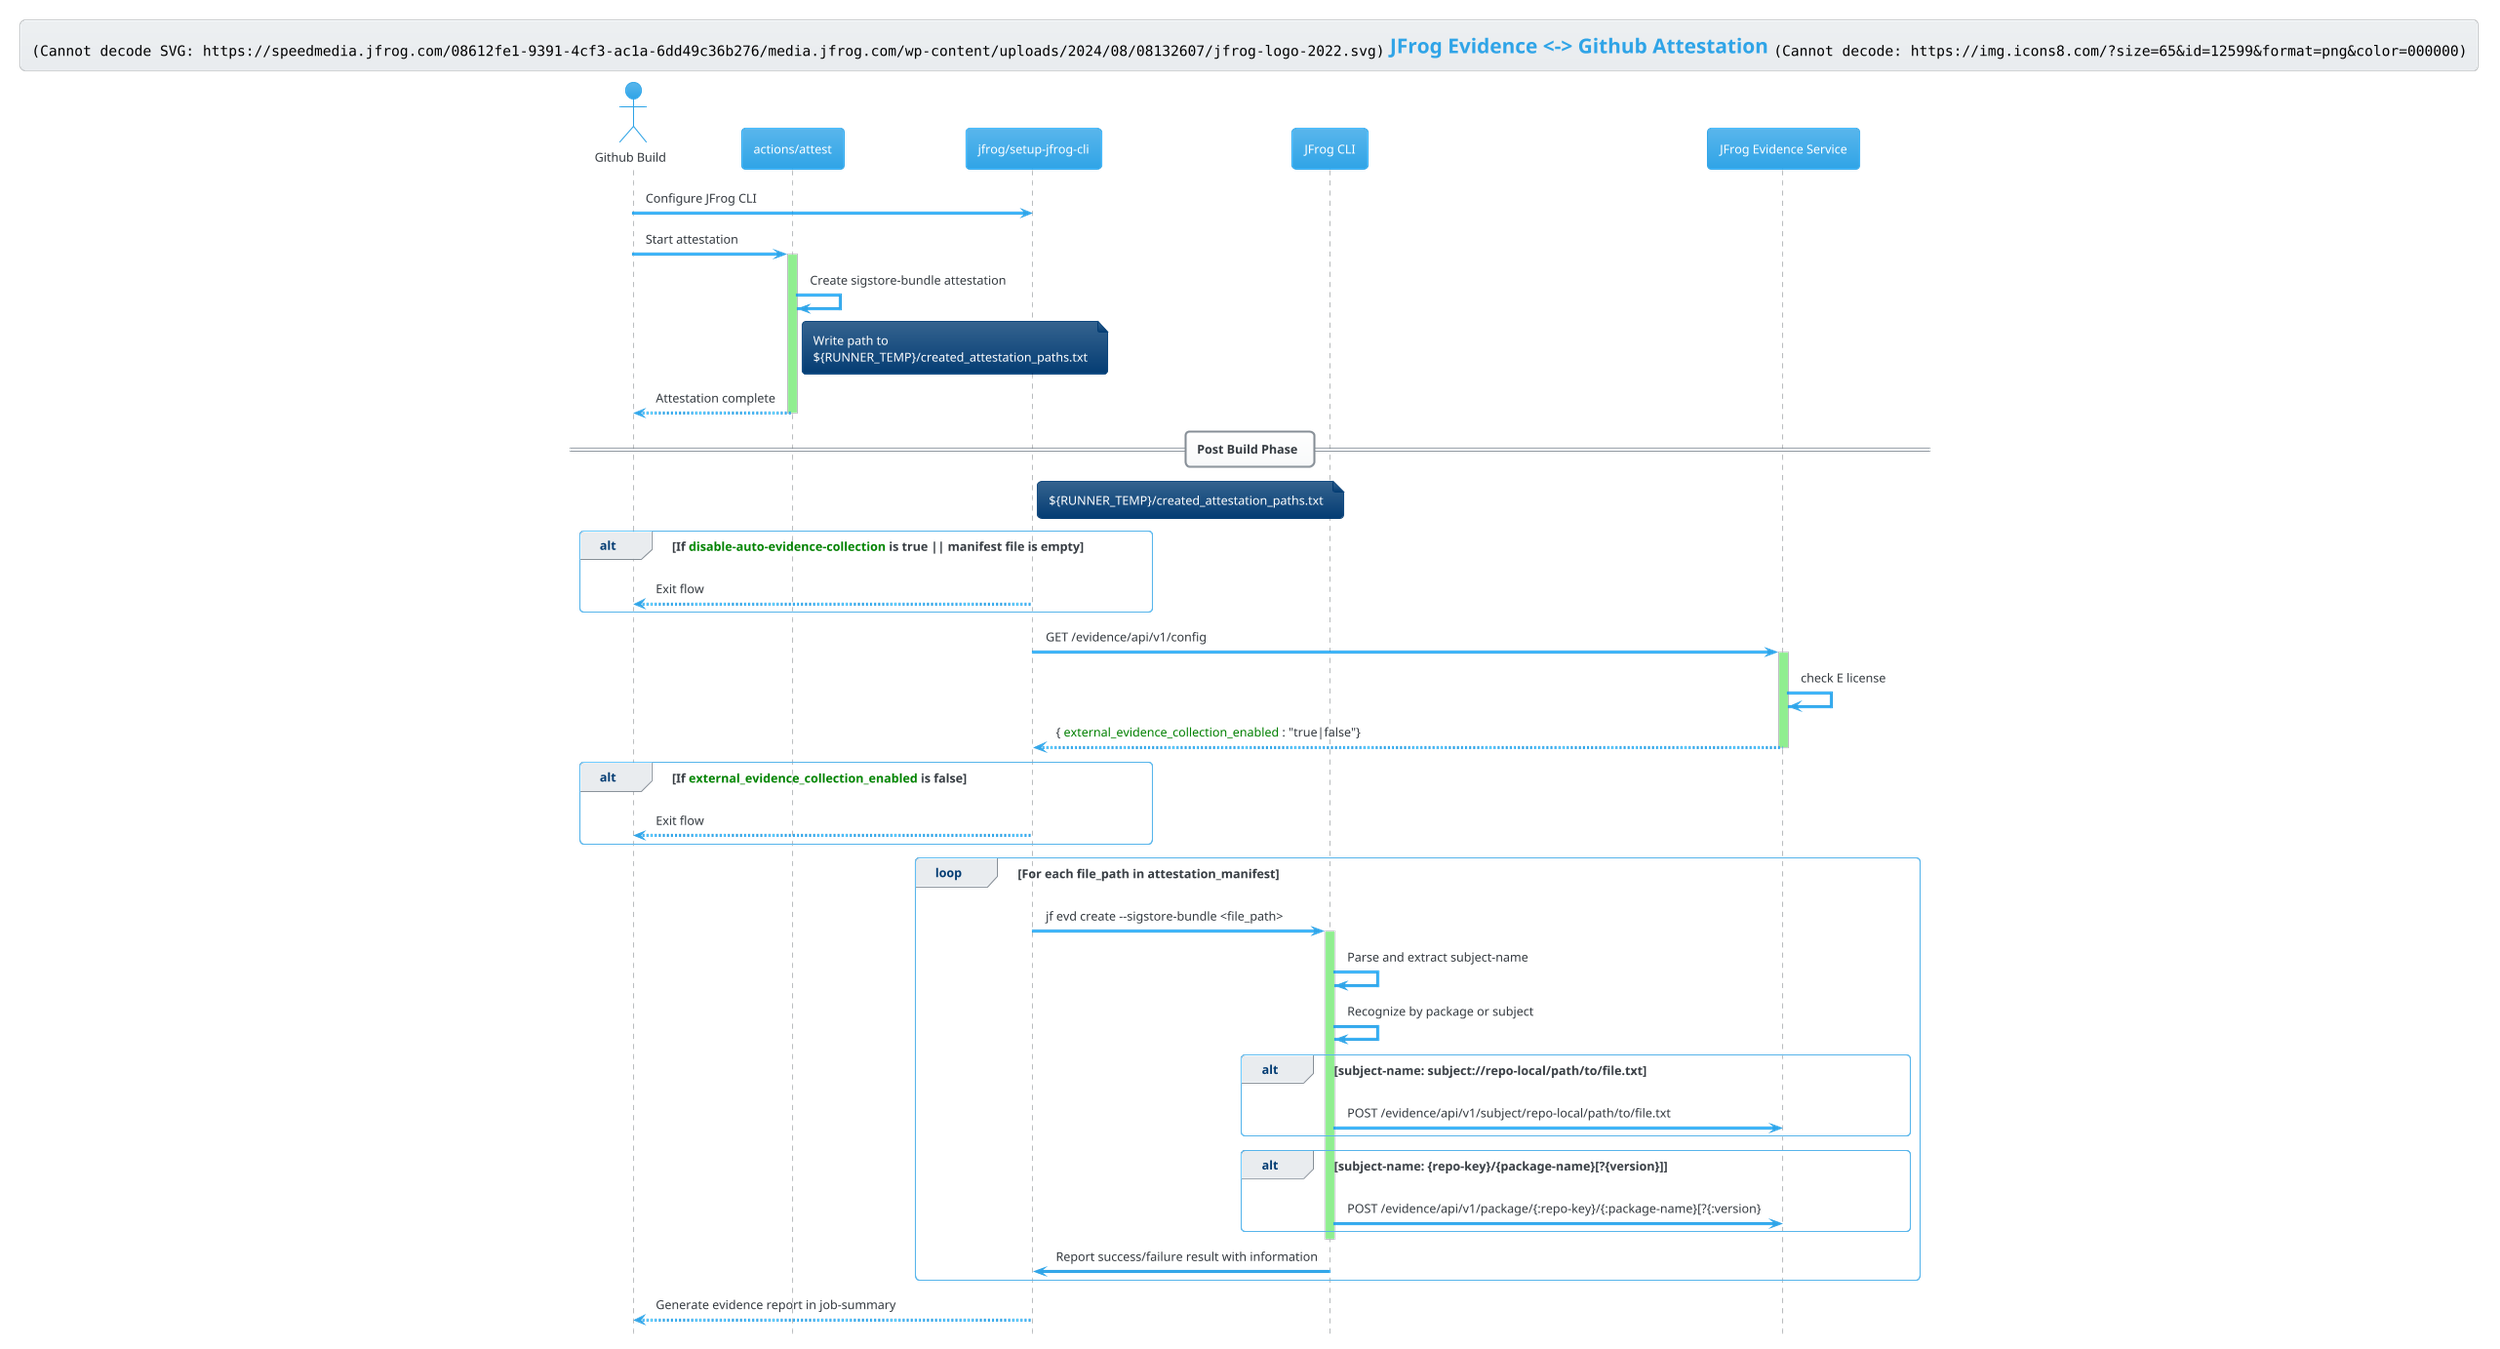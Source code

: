 @startuml
!theme cerulean
hide footbox

!define JFROG_ICON https://speedmedia.jfrog.com/08612fe1-9391-4cf3-ac1a-6dd49c36b276/media.jfrog.com/wp-content/uploads/2024/08/08132607/jfrog-logo-2022.svg
!define GITHUB_ICON https://img.icons8.com/?size=65&id=12599&format=png&color=000000
title <img:JFROG_ICON> JFrog Evidence <-> Github Attestation <img:GITHUB_ICON>

actor "Github Build" as Build
participant "actions/attest" as GH_Attest
participant "jfrog/setup-jfrog-cli" as GH_JFrog
participant "JFrog CLI" as JF_CLI
participant "JFrog Evidence Service" as EvidenceService

Build -> GH_JFrog: Configure JFrog CLI
Build -> GH_Attest: Start attestation

activate GH_Attest #LightGreen
GH_Attest -> GH_Attest: Create sigstore-bundle attestation
note right of GH_Attest
    Write path to
    ${RUNNER_TEMP}/created_attestation_paths.txt
end note
GH_Attest --> Build: Attestation complete
deactivate GH_Attest

== Post Build Phase ==
note right of GH_JFrog: ${RUNNER_TEMP}/created_attestation_paths.txt
alt If <color green>disable-auto-evidence-collection</color> is true || manifest file is empty
    GH_JFrog --> Build : Exit flow
end
GH_JFrog -> EvidenceService : GET /evidence/api/v1/config
activate EvidenceService #LightGreen
EvidenceService -> EvidenceService : check E license
EvidenceService --> GH_JFrog : { <color green>external_evidence_collection_enabled</color> : "true|false"}
deactivate EvidenceService
alt If <color green>external_evidence_collection_enabled</color> is false
    GH_JFrog --> Build : Exit flow
end
loop For each file_path in attestation_manifest
    GH_JFrog -> JF_CLI: jf evd create --sigstore-bundle <file_path>
    activate JF_CLI #LightGreen
    JF_CLI -> JF_CLI: Parse and extract subject-name
    JF_CLI -> JF_CLI: Recognize by package or subject
    alt subject-name: subject://repo-local/path/to/file.txt
        JF_CLI -> EvidenceService: POST /evidence/api/v1/subject/repo-local/path/to/file.txt
    end
    alt subject-name: {repo-key}/{package-name}[?{version}]
        JF_CLI -> EvidenceService: POST /evidence/api/v1/package/{:repo-key}/{:package-name}[?{:version}
    end
    deactivate JF_CLI
    JF_CLI -> GH_JFrog: Report success/failure result with information
end
GH_JFrog --> Build: Generate evidence report in job-summary
@enduml